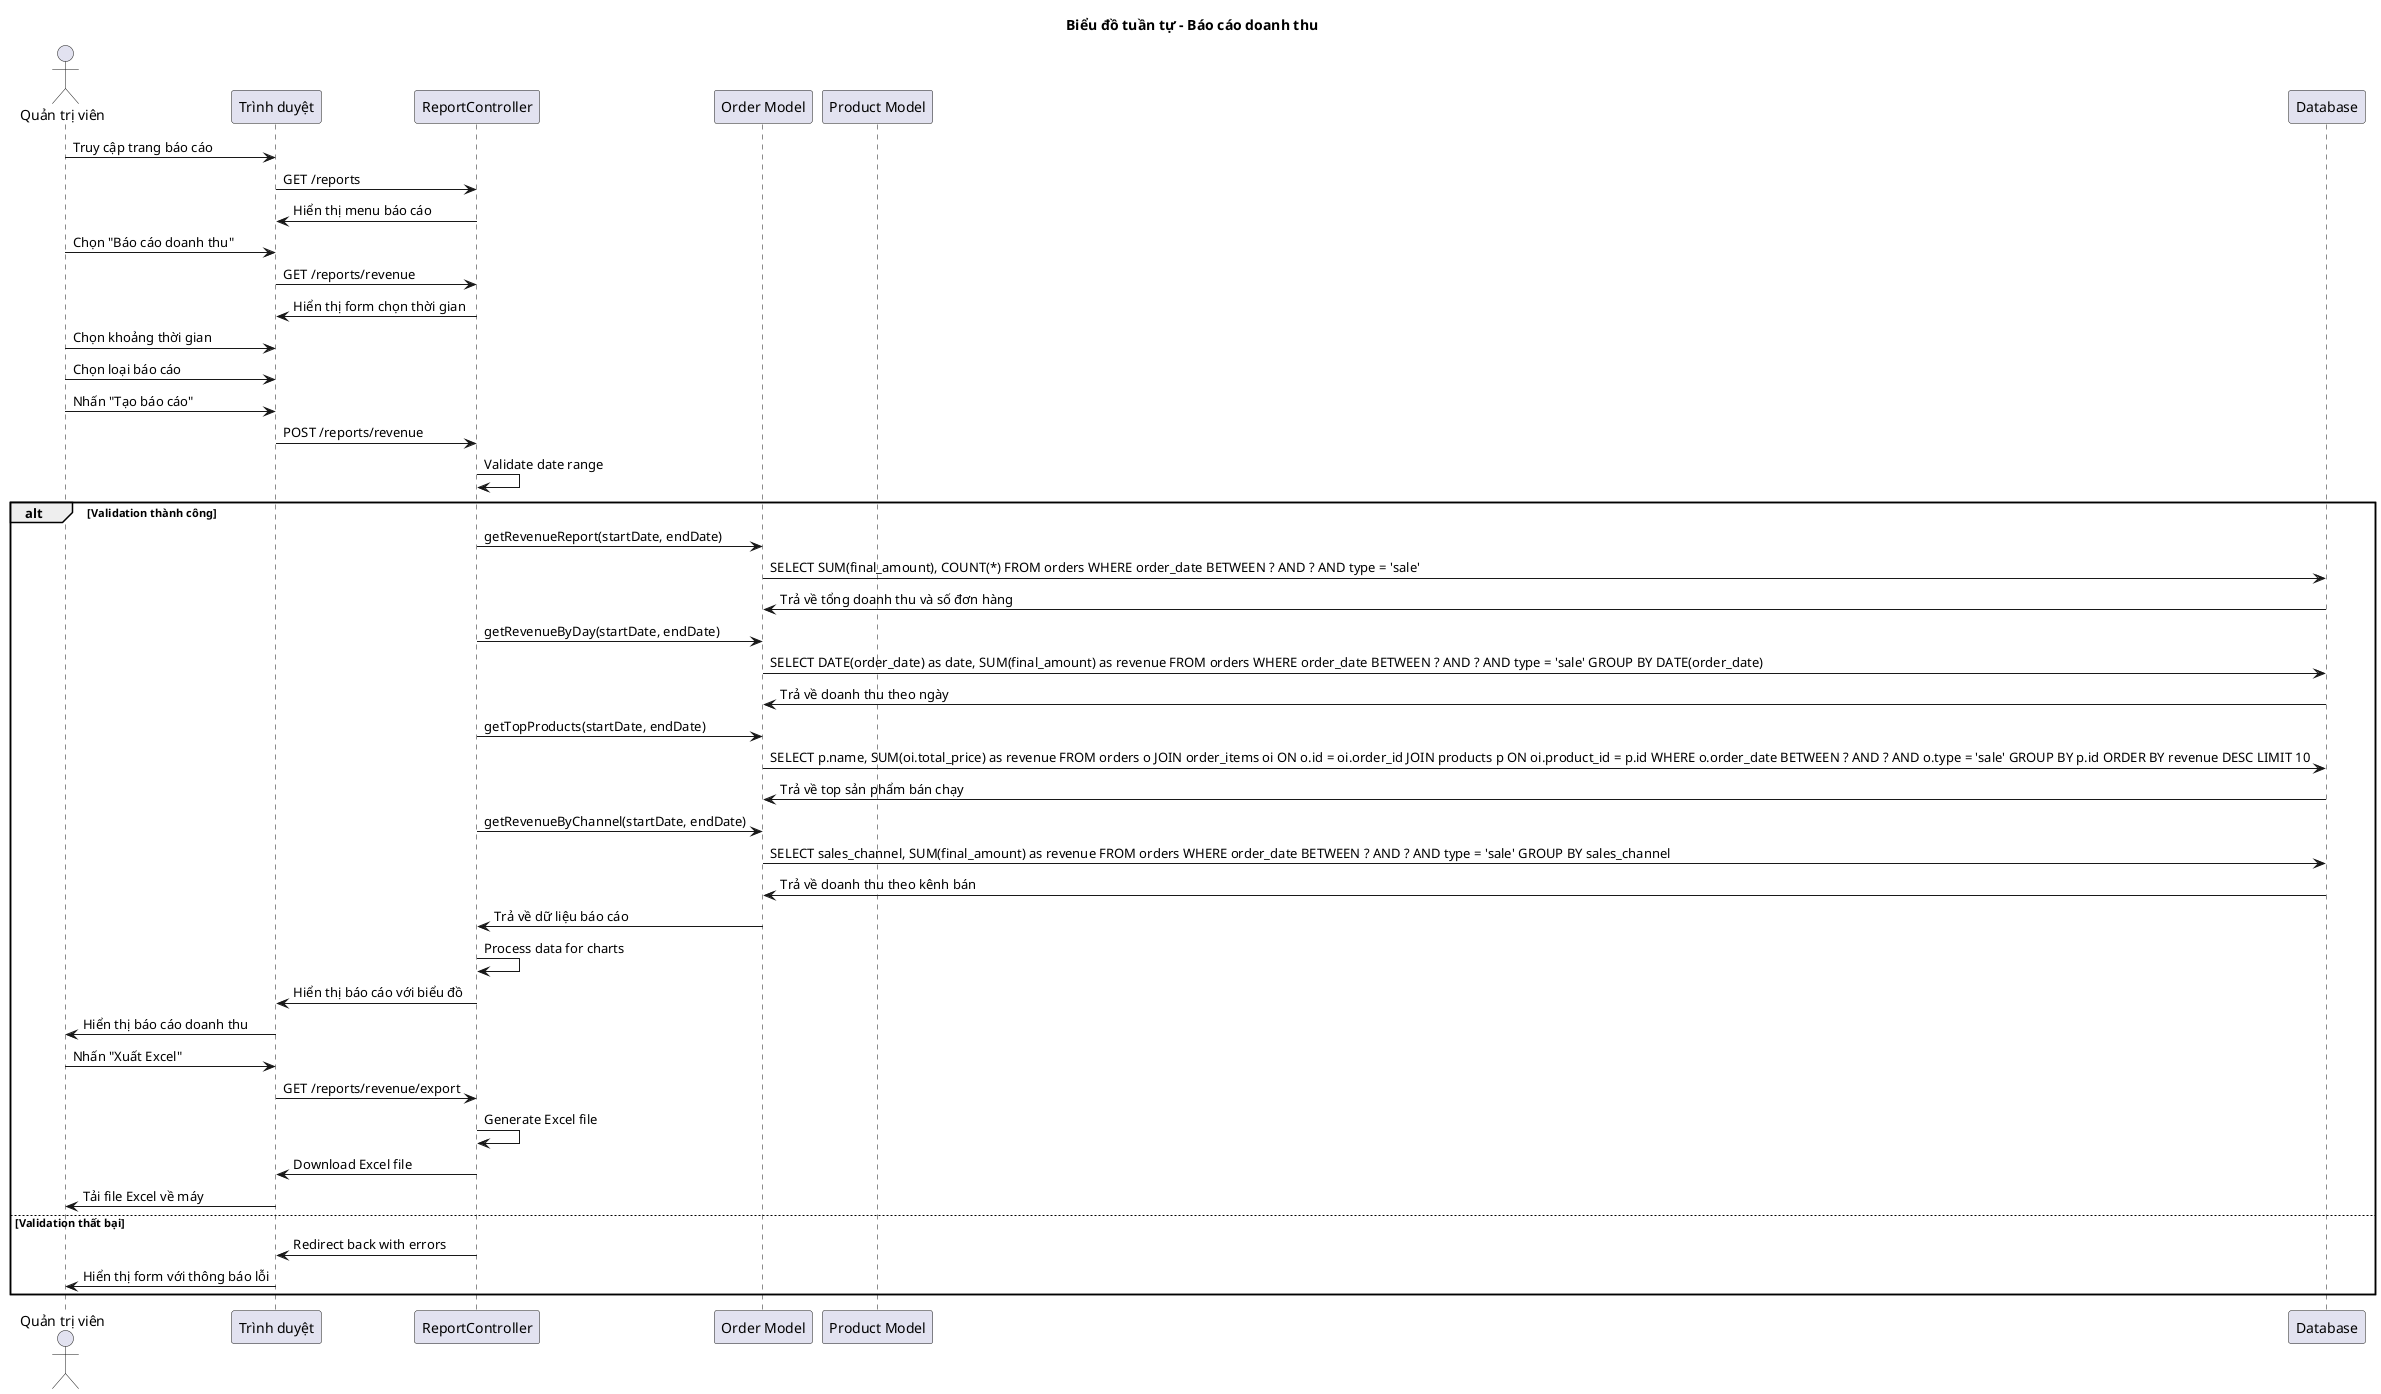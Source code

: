 @startuml Báo cáo doanh thu
title Biểu đồ tuần tự - Báo cáo doanh thu

actor "Quản trị viên" as Admin
participant "Trình duyệt" as Browser
participant "ReportController" as Controller
participant "Order Model" as OrderModel
participant "Product Model" as ProductModel
participant "Database" as DB

Admin -> Browser: Truy cập trang báo cáo
Browser -> Controller: GET /reports
Controller -> Browser: Hiển thị menu báo cáo

Admin -> Browser: Chọn "Báo cáo doanh thu"
Browser -> Controller: GET /reports/revenue
Controller -> Browser: Hiển thị form chọn thời gian

Admin -> Browser: Chọn khoảng thời gian
Admin -> Browser: Chọn loại báo cáo
Admin -> Browser: Nhấn "Tạo báo cáo"
Browser -> Controller: POST /reports/revenue

Controller -> Controller: Validate date range

alt Validation thành công
    Controller -> OrderModel: getRevenueReport(startDate, endDate)
    OrderModel -> DB: SELECT SUM(final_amount), COUNT(*) FROM orders WHERE order_date BETWEEN ? AND ? AND type = 'sale'
    DB -> OrderModel: Trả về tổng doanh thu và số đơn hàng
    
    Controller -> OrderModel: getRevenueByDay(startDate, endDate)
    OrderModel -> DB: SELECT DATE(order_date) as date, SUM(final_amount) as revenue FROM orders WHERE order_date BETWEEN ? AND ? AND type = 'sale' GROUP BY DATE(order_date)
    DB -> OrderModel: Trả về doanh thu theo ngày
    
    Controller -> OrderModel: getTopProducts(startDate, endDate)
    OrderModel -> DB: SELECT p.name, SUM(oi.total_price) as revenue FROM orders o JOIN order_items oi ON o.id = oi.order_id JOIN products p ON oi.product_id = p.id WHERE o.order_date BETWEEN ? AND ? AND o.type = 'sale' GROUP BY p.id ORDER BY revenue DESC LIMIT 10
    DB -> OrderModel: Trả về top sản phẩm bán chạy
    
    Controller -> OrderModel: getRevenueByChannel(startDate, endDate)
    OrderModel -> DB: SELECT sales_channel, SUM(final_amount) as revenue FROM orders WHERE order_date BETWEEN ? AND ? AND type = 'sale' GROUP BY sales_channel
    DB -> OrderModel: Trả về doanh thu theo kênh bán
    
    OrderModel -> Controller: Trả về dữ liệu báo cáo
    Controller -> Controller: Process data for charts
    Controller -> Browser: Hiển thị báo cáo với biểu đồ
    Browser -> Admin: Hiển thị báo cáo doanh thu
    
    Admin -> Browser: Nhấn "Xuất Excel"
    Browser -> Controller: GET /reports/revenue/export
    Controller -> Controller: Generate Excel file
    Controller -> Browser: Download Excel file
    Browser -> Admin: Tải file Excel về máy
    
else Validation thất bại
    Controller -> Browser: Redirect back with errors
    Browser -> Admin: Hiển thị form với thông báo lỗi
end

@enduml
